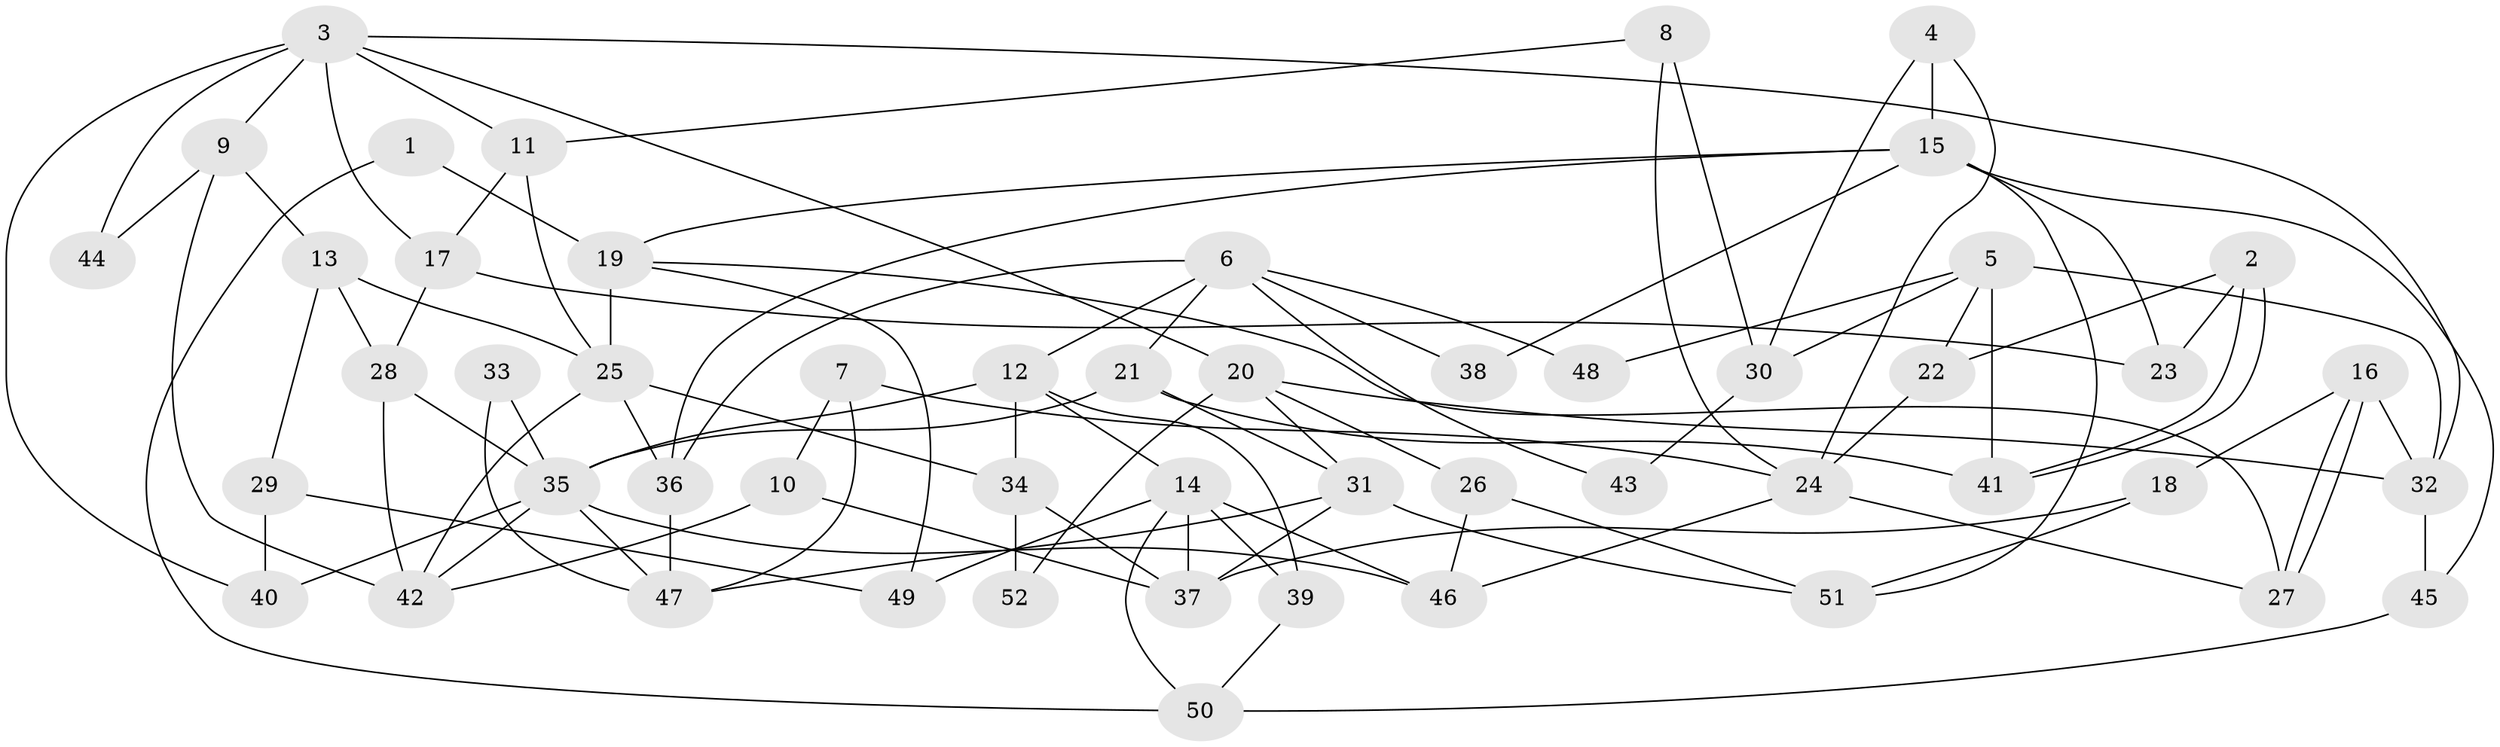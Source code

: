 // coarse degree distribution, {4: 0.45, 2: 0.15, 5: 0.15, 7: 0.1, 8: 0.1, 3: 0.05}
// Generated by graph-tools (version 1.1) at 2025/53/03/04/25 21:53:46]
// undirected, 52 vertices, 104 edges
graph export_dot {
graph [start="1"]
  node [color=gray90,style=filled];
  1;
  2;
  3;
  4;
  5;
  6;
  7;
  8;
  9;
  10;
  11;
  12;
  13;
  14;
  15;
  16;
  17;
  18;
  19;
  20;
  21;
  22;
  23;
  24;
  25;
  26;
  27;
  28;
  29;
  30;
  31;
  32;
  33;
  34;
  35;
  36;
  37;
  38;
  39;
  40;
  41;
  42;
  43;
  44;
  45;
  46;
  47;
  48;
  49;
  50;
  51;
  52;
  1 -- 19;
  1 -- 50;
  2 -- 41;
  2 -- 41;
  2 -- 22;
  2 -- 23;
  3 -- 11;
  3 -- 32;
  3 -- 9;
  3 -- 17;
  3 -- 20;
  3 -- 40;
  3 -- 44;
  4 -- 15;
  4 -- 30;
  4 -- 24;
  5 -- 41;
  5 -- 32;
  5 -- 22;
  5 -- 30;
  5 -- 48;
  6 -- 36;
  6 -- 12;
  6 -- 21;
  6 -- 38;
  6 -- 43;
  6 -- 48;
  7 -- 10;
  7 -- 24;
  7 -- 47;
  8 -- 11;
  8 -- 24;
  8 -- 30;
  9 -- 42;
  9 -- 13;
  9 -- 44;
  10 -- 37;
  10 -- 42;
  11 -- 17;
  11 -- 25;
  12 -- 35;
  12 -- 34;
  12 -- 14;
  12 -- 39;
  13 -- 28;
  13 -- 25;
  13 -- 29;
  14 -- 37;
  14 -- 39;
  14 -- 46;
  14 -- 49;
  14 -- 50;
  15 -- 36;
  15 -- 19;
  15 -- 23;
  15 -- 38;
  15 -- 45;
  15 -- 51;
  16 -- 32;
  16 -- 27;
  16 -- 27;
  16 -- 18;
  17 -- 23;
  17 -- 28;
  18 -- 51;
  18 -- 37;
  19 -- 27;
  19 -- 49;
  19 -- 25;
  20 -- 31;
  20 -- 26;
  20 -- 32;
  20 -- 52;
  21 -- 31;
  21 -- 35;
  21 -- 41;
  22 -- 24;
  24 -- 46;
  24 -- 27;
  25 -- 34;
  25 -- 36;
  25 -- 42;
  26 -- 46;
  26 -- 51;
  28 -- 42;
  28 -- 35;
  29 -- 40;
  29 -- 49;
  30 -- 43;
  31 -- 47;
  31 -- 51;
  31 -- 37;
  32 -- 45;
  33 -- 35;
  33 -- 47;
  34 -- 37;
  34 -- 52;
  35 -- 40;
  35 -- 42;
  35 -- 46;
  35 -- 47;
  36 -- 47;
  39 -- 50;
  45 -- 50;
}
